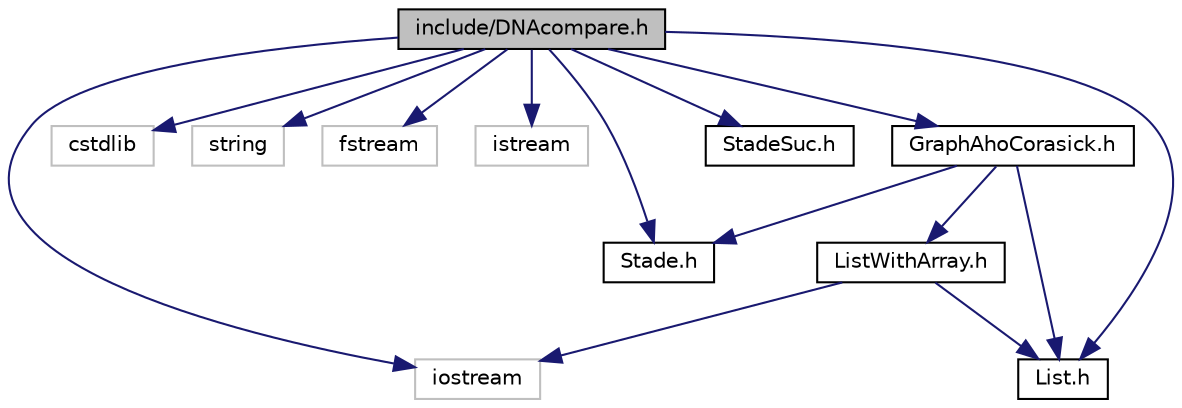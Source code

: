 digraph "include/DNAcompare.h"
{
  edge [fontname="Helvetica",fontsize="10",labelfontname="Helvetica",labelfontsize="10"];
  node [fontname="Helvetica",fontsize="10",shape=record];
  Node1 [label="include/DNAcompare.h",height=0.2,width=0.4,color="black", fillcolor="grey75", style="filled", fontcolor="black"];
  Node1 -> Node2 [color="midnightblue",fontsize="10",style="solid"];
  Node2 [label="iostream",height=0.2,width=0.4,color="grey75", fillcolor="white", style="filled"];
  Node1 -> Node3 [color="midnightblue",fontsize="10",style="solid"];
  Node3 [label="cstdlib",height=0.2,width=0.4,color="grey75", fillcolor="white", style="filled"];
  Node1 -> Node4 [color="midnightblue",fontsize="10",style="solid"];
  Node4 [label="string",height=0.2,width=0.4,color="grey75", fillcolor="white", style="filled"];
  Node1 -> Node5 [color="midnightblue",fontsize="10",style="solid"];
  Node5 [label="fstream",height=0.2,width=0.4,color="grey75", fillcolor="white", style="filled"];
  Node1 -> Node6 [color="midnightblue",fontsize="10",style="solid"];
  Node6 [label="istream",height=0.2,width=0.4,color="grey75", fillcolor="white", style="filled"];
  Node1 -> Node7 [color="midnightblue",fontsize="10",style="solid"];
  Node7 [label="Stade.h",height=0.2,width=0.4,color="black", fillcolor="white", style="filled",URL="$_stade_8h.html"];
  Node1 -> Node8 [color="midnightblue",fontsize="10",style="solid"];
  Node8 [label="StadeSuc.h",height=0.2,width=0.4,color="black", fillcolor="white", style="filled",URL="$_stade_suc_8h.html"];
  Node1 -> Node9 [color="midnightblue",fontsize="10",style="solid"];
  Node9 [label="GraphAhoCorasick.h",height=0.2,width=0.4,color="black", fillcolor="white", style="filled",URL="$_graph_aho_corasick_8h.html"];
  Node9 -> Node10 [color="midnightblue",fontsize="10",style="solid"];
  Node10 [label="List.h",height=0.2,width=0.4,color="black", fillcolor="white", style="filled",URL="$_list_8h.html"];
  Node9 -> Node11 [color="midnightblue",fontsize="10",style="solid"];
  Node11 [label="ListWithArray.h",height=0.2,width=0.4,color="black", fillcolor="white", style="filled",URL="$_list_with_array_8h.html"];
  Node11 -> Node2 [color="midnightblue",fontsize="10",style="solid"];
  Node11 -> Node10 [color="midnightblue",fontsize="10",style="solid"];
  Node9 -> Node7 [color="midnightblue",fontsize="10",style="solid"];
  Node1 -> Node10 [color="midnightblue",fontsize="10",style="solid"];
}
